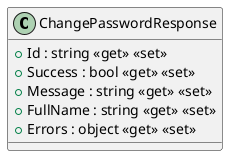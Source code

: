 @startuml
class ChangePasswordResponse {
    + Id : string <<get>> <<set>>
    + Success : bool <<get>> <<set>>
    + Message : string <<get>> <<set>>
    + FullName : string <<get>> <<set>>
    + Errors : object <<get>> <<set>>
}
@enduml
